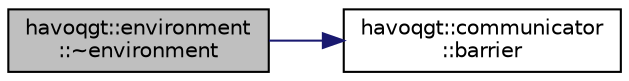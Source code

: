 digraph "havoqgt::environment::~environment"
{
  edge [fontname="Helvetica",fontsize="10",labelfontname="Helvetica",labelfontsize="10"];
  node [fontname="Helvetica",fontsize="10",shape=record];
  rankdir="LR";
  Node1 [label="havoqgt::environment\l::~environment",height=0.2,width=0.4,color="black", fillcolor="grey75", style="filled", fontcolor="black"];
  Node1 -> Node2 [color="midnightblue",fontsize="10",style="solid",fontname="Helvetica"];
  Node2 [label="havoqgt::communicator\l::barrier",height=0.2,width=0.4,color="black", fillcolor="white", style="filled",URL="$classhavoqgt_1_1communicator.html#a21fc81e50f07e6999cd8735b1617acec"];
}
